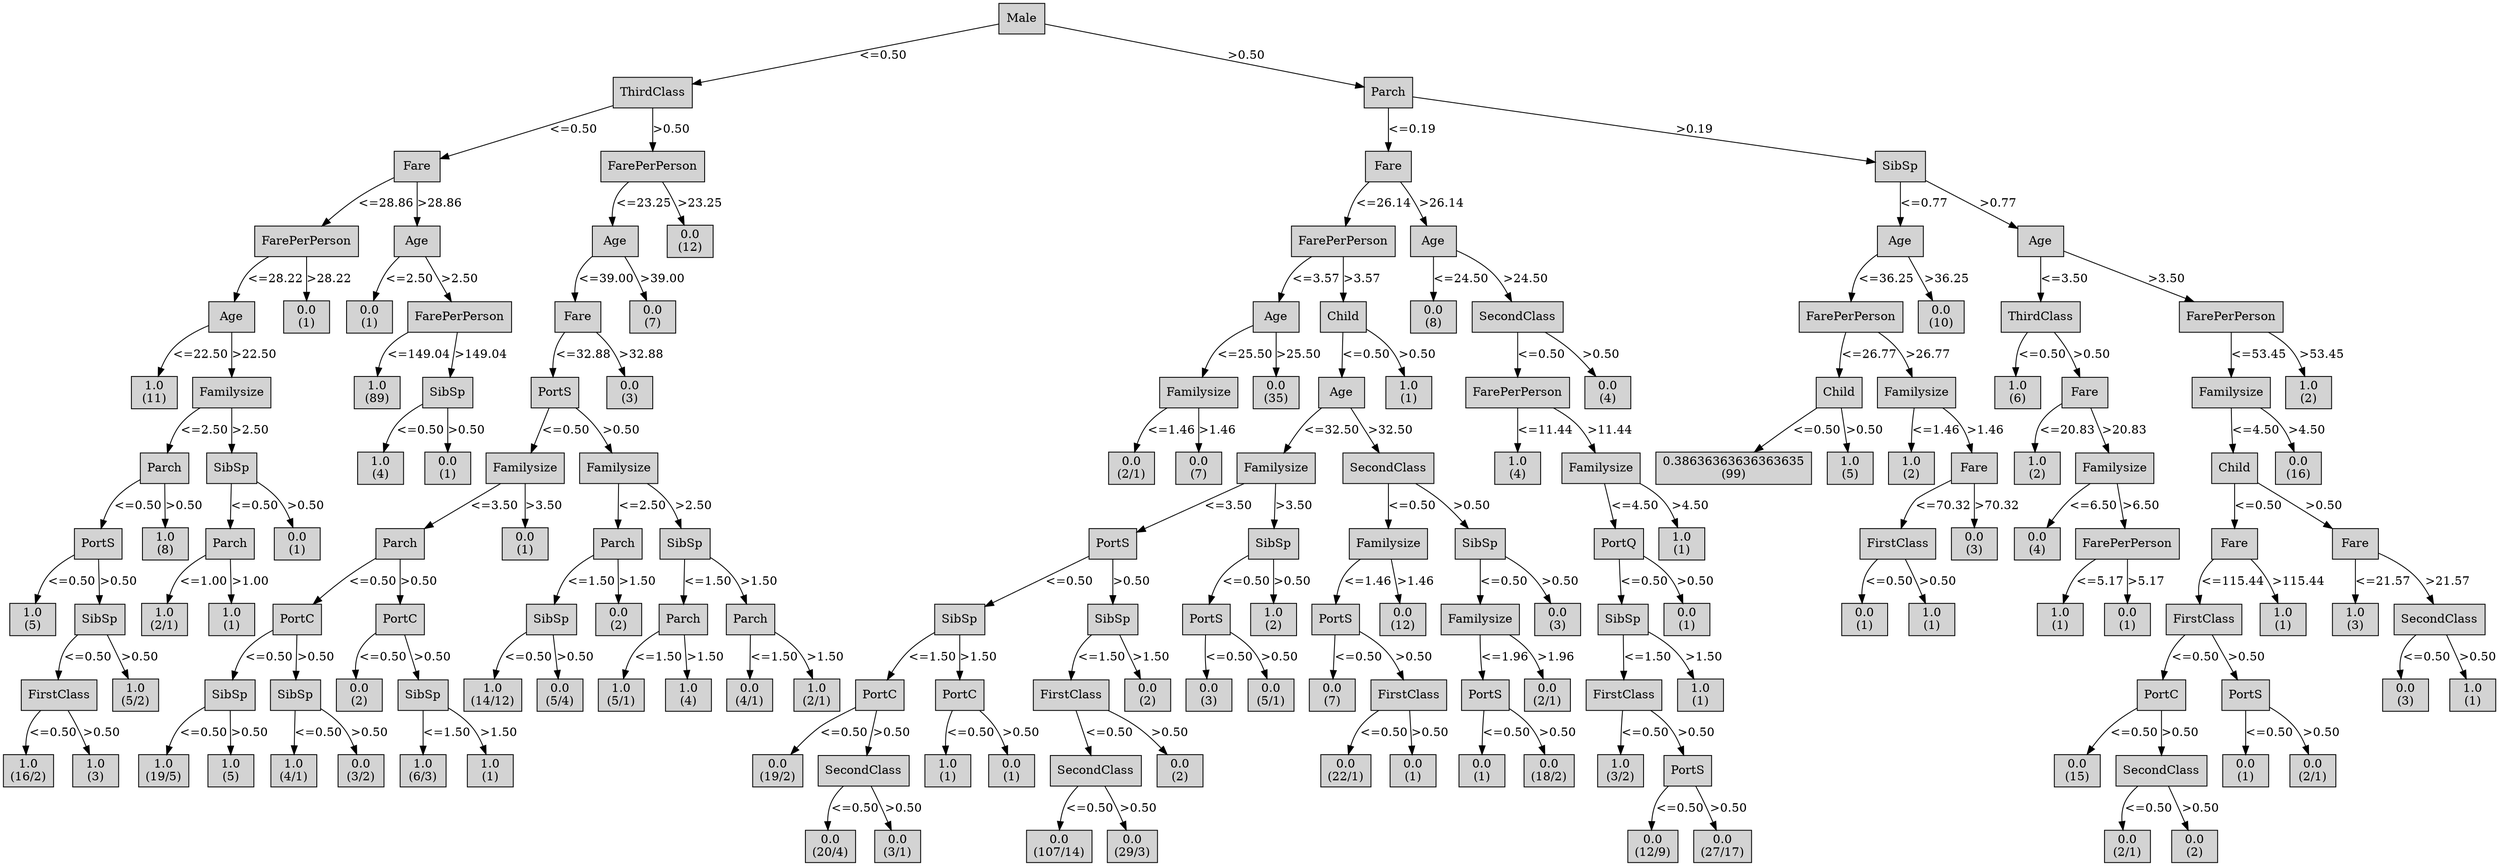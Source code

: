digraph ID3_Tree {
"0" [shape=box, style=filled, label="Male
", weight=1]
"1" [shape=box, style=filled, label="ThirdClass
", weight=2]
0 -> 1 [ label = "<=0.50"];
"2" [shape=box, style=filled, label="Fare
", weight=3]
1 -> 2 [ label = "<=0.50"];
"3" [shape=box, style=filled, label="FarePerPerson
", weight=4]
2 -> 3 [ label = "<=28.86"];
"4" [shape=box, style=filled, label="Age
", weight=5]
3 -> 4 [ label = "<=28.22"];
"5" [shape=box, style=filled, label="1.0
(11)
", weight=6]
4 -> 5 [ label = "<=22.50"];
"6" [shape=box, style=filled, label="Familysize
", weight=6]
4 -> 6 [ label = ">22.50"];
"7" [shape=box, style=filled, label="Parch
", weight=7]
6 -> 7 [ label = "<=2.50"];
"8" [shape=box, style=filled, label="PortS
", weight=8]
7 -> 8 [ label = "<=0.50"];
"9" [shape=box, style=filled, label="1.0
(5)
", weight=9]
8 -> 9 [ label = "<=0.50"];
"10" [shape=box, style=filled, label="SibSp
", weight=9]
8 -> 10 [ label = ">0.50"];
"11" [shape=box, style=filled, label="FirstClass
", weight=10]
10 -> 11 [ label = "<=0.50"];
"12" [shape=box, style=filled, label="1.0
(16/2)
", weight=11]
11 -> 12 [ label = "<=0.50"];
"13" [shape=box, style=filled, label="1.0
(3)
", weight=11]
11 -> 13 [ label = ">0.50"];
"14" [shape=box, style=filled, label="1.0
(5/2)
", weight=10]
10 -> 14 [ label = ">0.50"];
"15" [shape=box, style=filled, label="1.0
(8)
", weight=8]
7 -> 15 [ label = ">0.50"];
"16" [shape=box, style=filled, label="SibSp
", weight=7]
6 -> 16 [ label = ">2.50"];
"17" [shape=box, style=filled, label="Parch
", weight=8]
16 -> 17 [ label = "<=0.50"];
"18" [shape=box, style=filled, label="1.0
(2/1)
", weight=9]
17 -> 18 [ label = "<=1.00"];
"19" [shape=box, style=filled, label="1.0
(1)
", weight=9]
17 -> 19 [ label = ">1.00"];
"20" [shape=box, style=filled, label="0.0
(1)
", weight=8]
16 -> 20 [ label = ">0.50"];
"21" [shape=box, style=filled, label="0.0
(1)
", weight=5]
3 -> 21 [ label = ">28.22"];
"22" [shape=box, style=filled, label="Age
", weight=4]
2 -> 22 [ label = ">28.86"];
"23" [shape=box, style=filled, label="0.0
(1)
", weight=5]
22 -> 23 [ label = "<=2.50"];
"24" [shape=box, style=filled, label="FarePerPerson
", weight=5]
22 -> 24 [ label = ">2.50"];
"25" [shape=box, style=filled, label="1.0
(89)
", weight=6]
24 -> 25 [ label = "<=149.04"];
"26" [shape=box, style=filled, label="SibSp
", weight=6]
24 -> 26 [ label = ">149.04"];
"27" [shape=box, style=filled, label="1.0
(4)
", weight=7]
26 -> 27 [ label = "<=0.50"];
"28" [shape=box, style=filled, label="0.0
(1)
", weight=7]
26 -> 28 [ label = ">0.50"];
"29" [shape=box, style=filled, label="FarePerPerson
", weight=3]
1 -> 29 [ label = ">0.50"];
"30" [shape=box, style=filled, label="Age
", weight=4]
29 -> 30 [ label = "<=23.25"];
"31" [shape=box, style=filled, label="Fare
", weight=5]
30 -> 31 [ label = "<=39.00"];
"32" [shape=box, style=filled, label="PortS
", weight=6]
31 -> 32 [ label = "<=32.88"];
"33" [shape=box, style=filled, label="Familysize
", weight=7]
32 -> 33 [ label = "<=0.50"];
"34" [shape=box, style=filled, label="Parch
", weight=8]
33 -> 34 [ label = "<=3.50"];
"35" [shape=box, style=filled, label="PortC
", weight=9]
34 -> 35 [ label = "<=0.50"];
"36" [shape=box, style=filled, label="SibSp
", weight=10]
35 -> 36 [ label = "<=0.50"];
"37" [shape=box, style=filled, label="1.0
(19/5)
", weight=11]
36 -> 37 [ label = "<=0.50"];
"38" [shape=box, style=filled, label="1.0
(5)
", weight=11]
36 -> 38 [ label = ">0.50"];
"39" [shape=box, style=filled, label="SibSp
", weight=10]
35 -> 39 [ label = ">0.50"];
"40" [shape=box, style=filled, label="1.0
(4/1)
", weight=11]
39 -> 40 [ label = "<=0.50"];
"41" [shape=box, style=filled, label="0.0
(3/2)
", weight=11]
39 -> 41 [ label = ">0.50"];
"42" [shape=box, style=filled, label="PortC
", weight=9]
34 -> 42 [ label = ">0.50"];
"43" [shape=box, style=filled, label="0.0
(2)
", weight=10]
42 -> 43 [ label = "<=0.50"];
"44" [shape=box, style=filled, label="SibSp
", weight=10]
42 -> 44 [ label = ">0.50"];
"45" [shape=box, style=filled, label="1.0
(6/3)
", weight=11]
44 -> 45 [ label = "<=1.50"];
"46" [shape=box, style=filled, label="1.0
(1)
", weight=11]
44 -> 46 [ label = ">1.50"];
"47" [shape=box, style=filled, label="0.0
(1)
", weight=8]
33 -> 47 [ label = ">3.50"];
"48" [shape=box, style=filled, label="Familysize
", weight=7]
32 -> 48 [ label = ">0.50"];
"49" [shape=box, style=filled, label="Parch
", weight=8]
48 -> 49 [ label = "<=2.50"];
"50" [shape=box, style=filled, label="SibSp
", weight=9]
49 -> 50 [ label = "<=1.50"];
"51" [shape=box, style=filled, label="1.0
(14/12)
", weight=10]
50 -> 51 [ label = "<=0.50"];
"52" [shape=box, style=filled, label="0.0
(5/4)
", weight=10]
50 -> 52 [ label = ">0.50"];
"53" [shape=box, style=filled, label="0.0
(2)
", weight=9]
49 -> 53 [ label = ">1.50"];
"54" [shape=box, style=filled, label="SibSp
", weight=8]
48 -> 54 [ label = ">2.50"];
"55" [shape=box, style=filled, label="Parch
", weight=9]
54 -> 55 [ label = "<=1.50"];
"56" [shape=box, style=filled, label="1.0
(5/1)
", weight=10]
55 -> 56 [ label = "<=1.50"];
"57" [shape=box, style=filled, label="1.0
(4)
", weight=10]
55 -> 57 [ label = ">1.50"];
"58" [shape=box, style=filled, label="Parch
", weight=9]
54 -> 58 [ label = ">1.50"];
"59" [shape=box, style=filled, label="0.0
(4/1)
", weight=10]
58 -> 59 [ label = "<=1.50"];
"60" [shape=box, style=filled, label="1.0
(2/1)
", weight=10]
58 -> 60 [ label = ">1.50"];
"61" [shape=box, style=filled, label="0.0
(3)
", weight=6]
31 -> 61 [ label = ">32.88"];
"62" [shape=box, style=filled, label="0.0
(7)
", weight=5]
30 -> 62 [ label = ">39.00"];
"63" [shape=box, style=filled, label="0.0
(12)
", weight=4]
29 -> 63 [ label = ">23.25"];
"64" [shape=box, style=filled, label="Parch
", weight=2]
0 -> 64 [ label = ">0.50"];
"65" [shape=box, style=filled, label="Fare
", weight=3]
64 -> 65 [ label = "<=0.19"];
"66" [shape=box, style=filled, label="FarePerPerson
", weight=4]
65 -> 66 [ label = "<=26.14"];
"67" [shape=box, style=filled, label="Age
", weight=5]
66 -> 67 [ label = "<=3.57"];
"68" [shape=box, style=filled, label="Familysize
", weight=6]
67 -> 68 [ label = "<=25.50"];
"69" [shape=box, style=filled, label="0.0
(2/1)
", weight=7]
68 -> 69 [ label = "<=1.46"];
"70" [shape=box, style=filled, label="0.0
(7)
", weight=7]
68 -> 70 [ label = ">1.46"];
"71" [shape=box, style=filled, label="0.0
(35)
", weight=6]
67 -> 71 [ label = ">25.50"];
"72" [shape=box, style=filled, label="Child
", weight=5]
66 -> 72 [ label = ">3.57"];
"73" [shape=box, style=filled, label="Age
", weight=6]
72 -> 73 [ label = "<=0.50"];
"74" [shape=box, style=filled, label="Familysize
", weight=7]
73 -> 74 [ label = "<=32.50"];
"75" [shape=box, style=filled, label="PortS
", weight=8]
74 -> 75 [ label = "<=3.50"];
"76" [shape=box, style=filled, label="SibSp
", weight=9]
75 -> 76 [ label = "<=0.50"];
"77" [shape=box, style=filled, label="PortC
", weight=10]
76 -> 77 [ label = "<=1.50"];
"78" [shape=box, style=filled, label="0.0
(19/2)
", weight=11]
77 -> 78 [ label = "<=0.50"];
"79" [shape=box, style=filled, label="SecondClass
", weight=11]
77 -> 79 [ label = ">0.50"];
"80" [shape=box, style=filled, label="0.0
(20/4)
", weight=12]
79 -> 80 [ label = "<=0.50"];
"81" [shape=box, style=filled, label="0.0
(3/1)
", weight=12]
79 -> 81 [ label = ">0.50"];
"82" [shape=box, style=filled, label="PortC
", weight=10]
76 -> 82 [ label = ">1.50"];
"83" [shape=box, style=filled, label="1.0
(1)
", weight=11]
82 -> 83 [ label = "<=0.50"];
"84" [shape=box, style=filled, label="0.0
(1)
", weight=11]
82 -> 84 [ label = ">0.50"];
"85" [shape=box, style=filled, label="SibSp
", weight=9]
75 -> 85 [ label = ">0.50"];
"86" [shape=box, style=filled, label="FirstClass
", weight=10]
85 -> 86 [ label = "<=1.50"];
"87" [shape=box, style=filled, label="SecondClass
", weight=11]
86 -> 87 [ label = "<=0.50"];
"88" [shape=box, style=filled, label="0.0
(107/14)
", weight=12]
87 -> 88 [ label = "<=0.50"];
"89" [shape=box, style=filled, label="0.0
(29/3)
", weight=12]
87 -> 89 [ label = ">0.50"];
"90" [shape=box, style=filled, label="0.0
(2)
", weight=11]
86 -> 90 [ label = ">0.50"];
"91" [shape=box, style=filled, label="0.0
(2)
", weight=10]
85 -> 91 [ label = ">1.50"];
"92" [shape=box, style=filled, label="SibSp
", weight=8]
74 -> 92 [ label = ">3.50"];
"93" [shape=box, style=filled, label="PortS
", weight=9]
92 -> 93 [ label = "<=0.50"];
"94" [shape=box, style=filled, label="0.0
(3)
", weight=10]
93 -> 94 [ label = "<=0.50"];
"95" [shape=box, style=filled, label="0.0
(5/1)
", weight=10]
93 -> 95 [ label = ">0.50"];
"96" [shape=box, style=filled, label="1.0
(2)
", weight=9]
92 -> 96 [ label = ">0.50"];
"97" [shape=box, style=filled, label="SecondClass
", weight=7]
73 -> 97 [ label = ">32.50"];
"98" [shape=box, style=filled, label="Familysize
", weight=8]
97 -> 98 [ label = "<=0.50"];
"99" [shape=box, style=filled, label="PortS
", weight=9]
98 -> 99 [ label = "<=1.46"];
"100" [shape=box, style=filled, label="0.0
(7)
", weight=10]
99 -> 100 [ label = "<=0.50"];
"101" [shape=box, style=filled, label="FirstClass
", weight=10]
99 -> 101 [ label = ">0.50"];
"102" [shape=box, style=filled, label="0.0
(22/1)
", weight=11]
101 -> 102 [ label = "<=0.50"];
"103" [shape=box, style=filled, label="0.0
(1)
", weight=11]
101 -> 103 [ label = ">0.50"];
"104" [shape=box, style=filled, label="0.0
(12)
", weight=9]
98 -> 104 [ label = ">1.46"];
"105" [shape=box, style=filled, label="SibSp
", weight=8]
97 -> 105 [ label = ">0.50"];
"106" [shape=box, style=filled, label="Familysize
", weight=9]
105 -> 106 [ label = "<=0.50"];
"107" [shape=box, style=filled, label="PortS
", weight=10]
106 -> 107 [ label = "<=1.96"];
"108" [shape=box, style=filled, label="0.0
(1)
", weight=11]
107 -> 108 [ label = "<=0.50"];
"109" [shape=box, style=filled, label="0.0
(18/2)
", weight=11]
107 -> 109 [ label = ">0.50"];
"110" [shape=box, style=filled, label="0.0
(2/1)
", weight=10]
106 -> 110 [ label = ">1.96"];
"111" [shape=box, style=filled, label="0.0
(3)
", weight=9]
105 -> 111 [ label = ">0.50"];
"112" [shape=box, style=filled, label="1.0
(1)
", weight=6]
72 -> 112 [ label = ">0.50"];
"113" [shape=box, style=filled, label="Age
", weight=4]
65 -> 113 [ label = ">26.14"];
"114" [shape=box, style=filled, label="0.0
(8)
", weight=5]
113 -> 114 [ label = "<=24.50"];
"115" [shape=box, style=filled, label="SecondClass
", weight=5]
113 -> 115 [ label = ">24.50"];
"116" [shape=box, style=filled, label="FarePerPerson
", weight=6]
115 -> 116 [ label = "<=0.50"];
"117" [shape=box, style=filled, label="1.0
(4)
", weight=7]
116 -> 117 [ label = "<=11.44"];
"118" [shape=box, style=filled, label="Familysize
", weight=7]
116 -> 118 [ label = ">11.44"];
"119" [shape=box, style=filled, label="PortQ
", weight=8]
118 -> 119 [ label = "<=4.50"];
"120" [shape=box, style=filled, label="SibSp
", weight=9]
119 -> 120 [ label = "<=0.50"];
"121" [shape=box, style=filled, label="FirstClass
", weight=10]
120 -> 121 [ label = "<=1.50"];
"122" [shape=box, style=filled, label="1.0
(3/2)
", weight=11]
121 -> 122 [ label = "<=0.50"];
"123" [shape=box, style=filled, label="PortS
", weight=11]
121 -> 123 [ label = ">0.50"];
"124" [shape=box, style=filled, label="0.0
(12/9)
", weight=12]
123 -> 124 [ label = "<=0.50"];
"125" [shape=box, style=filled, label="0.0
(27/17)
", weight=12]
123 -> 125 [ label = ">0.50"];
"126" [shape=box, style=filled, label="1.0
(1)
", weight=10]
120 -> 126 [ label = ">1.50"];
"127" [shape=box, style=filled, label="0.0
(1)
", weight=9]
119 -> 127 [ label = ">0.50"];
"128" [shape=box, style=filled, label="1.0
(1)
", weight=8]
118 -> 128 [ label = ">4.50"];
"129" [shape=box, style=filled, label="0.0
(4)
", weight=6]
115 -> 129 [ label = ">0.50"];
"130" [shape=box, style=filled, label="SibSp
", weight=3]
64 -> 130 [ label = ">0.19"];
"131" [shape=box, style=filled, label="Age
", weight=4]
130 -> 131 [ label = "<=0.77"];
"132" [shape=box, style=filled, label="FarePerPerson
", weight=5]
131 -> 132 [ label = "<=36.25"];
"133" [shape=box, style=filled, label="Child
", weight=6]
132 -> 133 [ label = "<=26.77"];
"134" [shape=box, style=filled, label="0.38636363636363635
(99)
", weight=7]
133 -> 134 [ label = "<=0.50"];
"135" [shape=box, style=filled, label="1.0
(5)
", weight=7]
133 -> 135 [ label = ">0.50"];
"136" [shape=box, style=filled, label="Familysize
", weight=6]
132 -> 136 [ label = ">26.77"];
"137" [shape=box, style=filled, label="1.0
(2)
", weight=7]
136 -> 137 [ label = "<=1.46"];
"138" [shape=box, style=filled, label="Fare
", weight=7]
136 -> 138 [ label = ">1.46"];
"139" [shape=box, style=filled, label="FirstClass
", weight=8]
138 -> 139 [ label = "<=70.32"];
"140" [shape=box, style=filled, label="0.0
(1)
", weight=9]
139 -> 140 [ label = "<=0.50"];
"141" [shape=box, style=filled, label="1.0
(1)
", weight=9]
139 -> 141 [ label = ">0.50"];
"142" [shape=box, style=filled, label="0.0
(3)
", weight=8]
138 -> 142 [ label = ">70.32"];
"143" [shape=box, style=filled, label="0.0
(10)
", weight=5]
131 -> 143 [ label = ">36.25"];
"144" [shape=box, style=filled, label="Age
", weight=4]
130 -> 144 [ label = ">0.77"];
"145" [shape=box, style=filled, label="ThirdClass
", weight=5]
144 -> 145 [ label = "<=3.50"];
"146" [shape=box, style=filled, label="1.0
(6)
", weight=6]
145 -> 146 [ label = "<=0.50"];
"147" [shape=box, style=filled, label="Fare
", weight=6]
145 -> 147 [ label = ">0.50"];
"148" [shape=box, style=filled, label="1.0
(2)
", weight=7]
147 -> 148 [ label = "<=20.83"];
"149" [shape=box, style=filled, label="Familysize
", weight=7]
147 -> 149 [ label = ">20.83"];
"150" [shape=box, style=filled, label="0.0
(4)
", weight=8]
149 -> 150 [ label = "<=6.50"];
"151" [shape=box, style=filled, label="FarePerPerson
", weight=8]
149 -> 151 [ label = ">6.50"];
"152" [shape=box, style=filled, label="1.0
(1)
", weight=9]
151 -> 152 [ label = "<=5.17"];
"153" [shape=box, style=filled, label="0.0
(1)
", weight=9]
151 -> 153 [ label = ">5.17"];
"154" [shape=box, style=filled, label="FarePerPerson
", weight=5]
144 -> 154 [ label = ">3.50"];
"155" [shape=box, style=filled, label="Familysize
", weight=6]
154 -> 155 [ label = "<=53.45"];
"156" [shape=box, style=filled, label="Child
", weight=7]
155 -> 156 [ label = "<=4.50"];
"157" [shape=box, style=filled, label="Fare
", weight=8]
156 -> 157 [ label = "<=0.50"];
"158" [shape=box, style=filled, label="FirstClass
", weight=9]
157 -> 158 [ label = "<=115.44"];
"159" [shape=box, style=filled, label="PortC
", weight=10]
158 -> 159 [ label = "<=0.50"];
"160" [shape=box, style=filled, label="0.0
(15)
", weight=11]
159 -> 160 [ label = "<=0.50"];
"161" [shape=box, style=filled, label="SecondClass
", weight=11]
159 -> 161 [ label = ">0.50"];
"162" [shape=box, style=filled, label="0.0
(2/1)
", weight=12]
161 -> 162 [ label = "<=0.50"];
"163" [shape=box, style=filled, label="0.0
(2)
", weight=12]
161 -> 163 [ label = ">0.50"];
"164" [shape=box, style=filled, label="PortS
", weight=10]
158 -> 164 [ label = ">0.50"];
"165" [shape=box, style=filled, label="0.0
(1)
", weight=11]
164 -> 165 [ label = "<=0.50"];
"166" [shape=box, style=filled, label="0.0
(2/1)
", weight=11]
164 -> 166 [ label = ">0.50"];
"167" [shape=box, style=filled, label="1.0
(1)
", weight=9]
157 -> 167 [ label = ">115.44"];
"168" [shape=box, style=filled, label="Fare
", weight=8]
156 -> 168 [ label = ">0.50"];
"169" [shape=box, style=filled, label="1.0
(3)
", weight=9]
168 -> 169 [ label = "<=21.57"];
"170" [shape=box, style=filled, label="SecondClass
", weight=9]
168 -> 170 [ label = ">21.57"];
"171" [shape=box, style=filled, label="0.0
(3)
", weight=10]
170 -> 171 [ label = "<=0.50"];
"172" [shape=box, style=filled, label="1.0
(1)
", weight=10]
170 -> 172 [ label = ">0.50"];
"173" [shape=box, style=filled, label="0.0
(16)
", weight=7]
155 -> 173 [ label = ">4.50"];
"174" [shape=box, style=filled, label="1.0
(2)
", weight=6]
154 -> 174 [ label = ">53.45"];
{rank=same; 0;};
{rank=same; 11;14;36;39;43;44;51;52;56;57;59;60;77;82;86;91;94;95;100;101;107;110;121;126;159;164;171;172;};
{rank=same; 12;13;37;38;40;41;45;46;78;79;83;84;87;90;102;103;108;109;122;123;160;161;165;166;};
{rank=same; 80;81;88;89;124;125;162;163;};
{rank=same; 1;64;};
{rank=same; 2;29;65;130;};
{rank=same; 3;22;30;63;66;113;131;144;};
{rank=same; 4;21;23;24;31;62;67;72;114;115;132;143;145;154;};
{rank=same; 5;6;25;26;32;61;68;71;73;112;116;129;133;136;146;147;155;174;};
{rank=same; 7;16;27;28;33;48;69;70;74;97;117;118;134;135;137;138;148;149;156;173;};
{rank=same; 8;15;17;20;34;47;49;54;75;92;98;105;119;128;139;142;150;151;157;168;};
{rank=same; 9;10;18;19;35;42;50;53;55;58;76;85;93;96;99;104;106;111;120;127;140;141;152;153;158;167;169;170;};
}